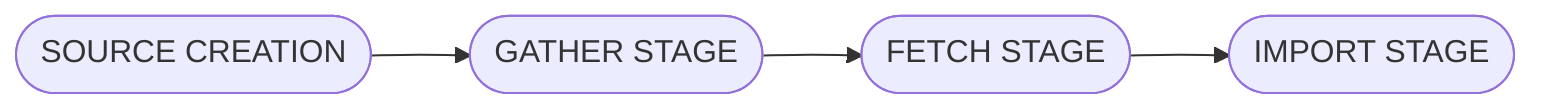 flowchart LR
  sc([SOURCE CREATION])
  gs([GATHER STAGE])
  fs([FETCH STAGE])
  is([IMPORT STAGE])
  sc --> gs
  gs --> fs
  fs --> is